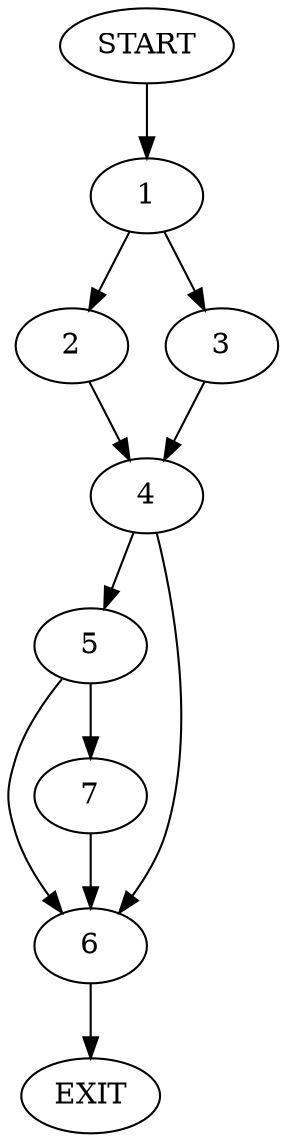 digraph {
0 [label="START"]
8 [label="EXIT"]
0 -> 1
1 -> 2
1 -> 3
2 -> 4
3 -> 4
4 -> 5
4 -> 6
6 -> 8
5 -> 7
5 -> 6
7 -> 6
}
